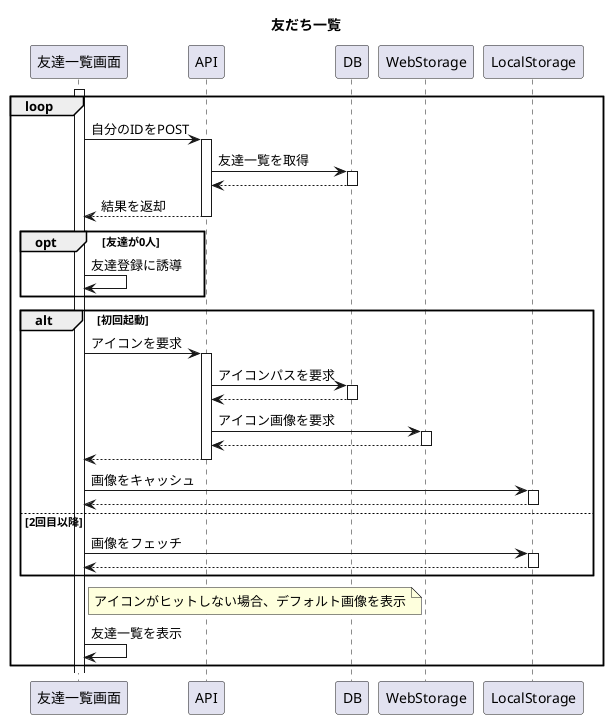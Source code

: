 @startuml 友だち一覧
title 友だち一覧

activate 友達一覧画面

loop

    友達一覧画面 -> API ++: 自分のIDをPOST

    API -> DB ++: 友達一覧を取得

    return

    return 結果を返却

    opt 友達が0人
        友達一覧画面 -> 友達一覧画面: 友達登録に誘導
    end

    alt 初回起動
        友達一覧画面 -> API ++: アイコンを要求
        API -> DB ++ : アイコンパスを要求
        return

        API -> WebStorage ++: アイコン画像を要求
        return
        return

        友達一覧画面 -> LocalStorage ++: 画像をキャッシュ
        return
    else 2回目以降
        友達一覧画面 -> LocalStorage ++: 画像をフェッチ
        return

    end

    note right 友達一覧画面:  アイコンがヒットしない場合、デフォルト画像を表示
    友達一覧画面 -> 友達一覧画面: 友達一覧を表示

end

@enduml